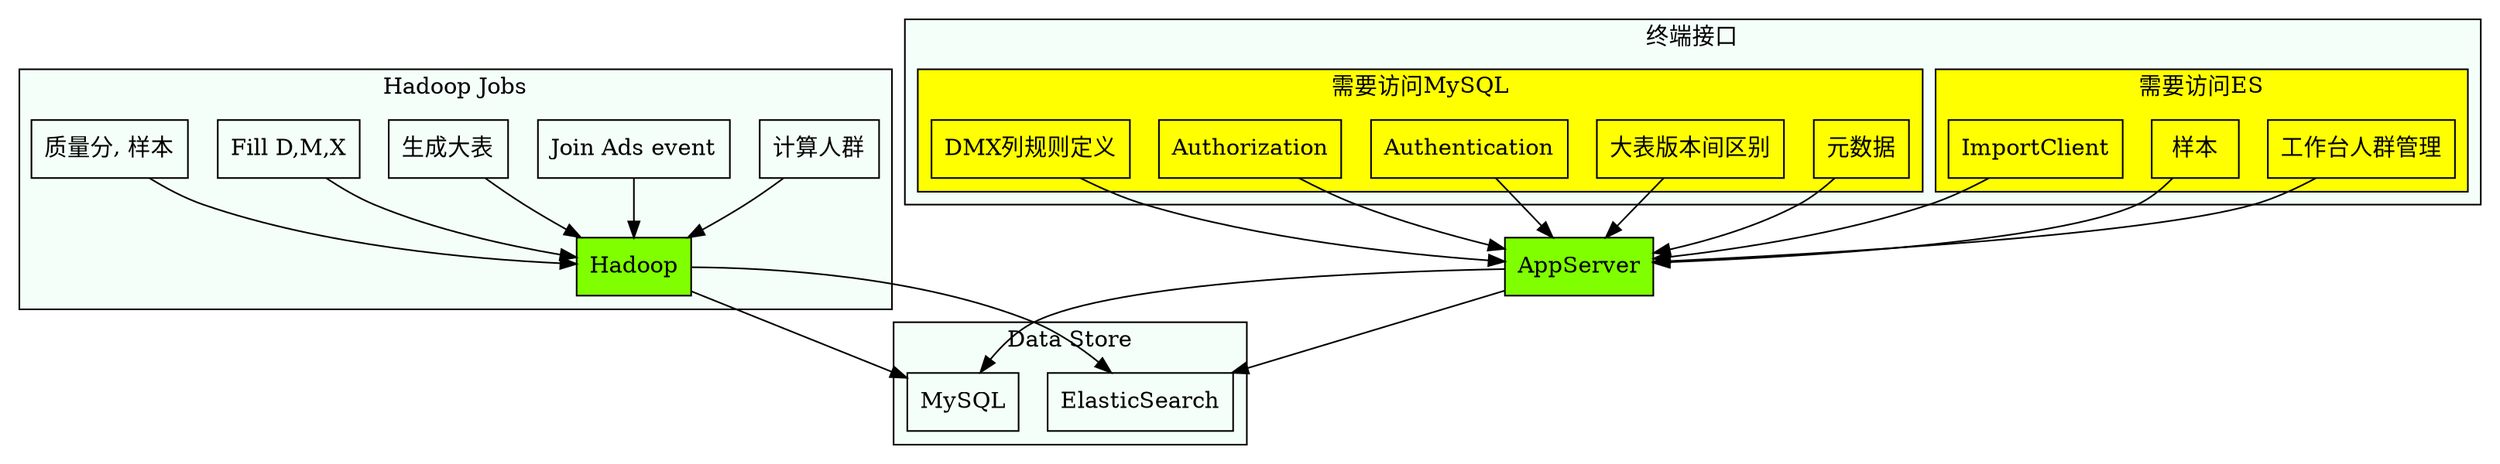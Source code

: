 digraph DTise {
	node [shape="record"];
	edge [style="solid"];
	graph [rankdir=TB];
	#edge [style="dashed"];

	subgraph cluster_jobs{
		label="Hadoop Jobs";
		bgcolor="mintcream";

	  J1[label="Join Ads event"];
		c_genbt[label="生成大表"];
		c_fill [label="Fill D,M,X"];
		c_zhiliangfen [label="质量分, 样本"];
		c_segement [label="计算人群"];
		J1,c_genbt,c_fill,c_zhiliangfen,c_segement->Hadoop;
	}

	subgraph cluster_DataStore{
		label="Data Store";
		bgcolor="mintcream";

		Hadoop[style="filled", color="black", fillcolor="chartreuse" label="Hadoop"];
		ES [label="ElasticSearch"];
		MySQL;

	}

	AS [style="filled", color="black", fillcolor="chartreuse" label="AppServer"];

	Hadoop,AS->ES, MySQL;


	subgraph cluster_terminal{
		label="终端接口";
		bgcolor="mintcream";

		subgraph cluster_terminal2{
			label="需要访问ES";
			bgcolor="yellow";

			Client [label="ImportClient"];
			Segment [label="工作台人群管理"];
			Sample [label="样本"];
		}

		subgraph cluster_terminal1{
			label="需要访问MySQL";
			bgcolor="yellow";

			BTV [label="大表版本间区别"];
			Authentication;
			Authorization;
			DMX [label="DMX列规则定义"];
			Metadata [label="元数据"];
		}
	}

	Metadata, Client,Segment,Sample,BTV,Authentication,Authorization,DMX ->AS;


}
